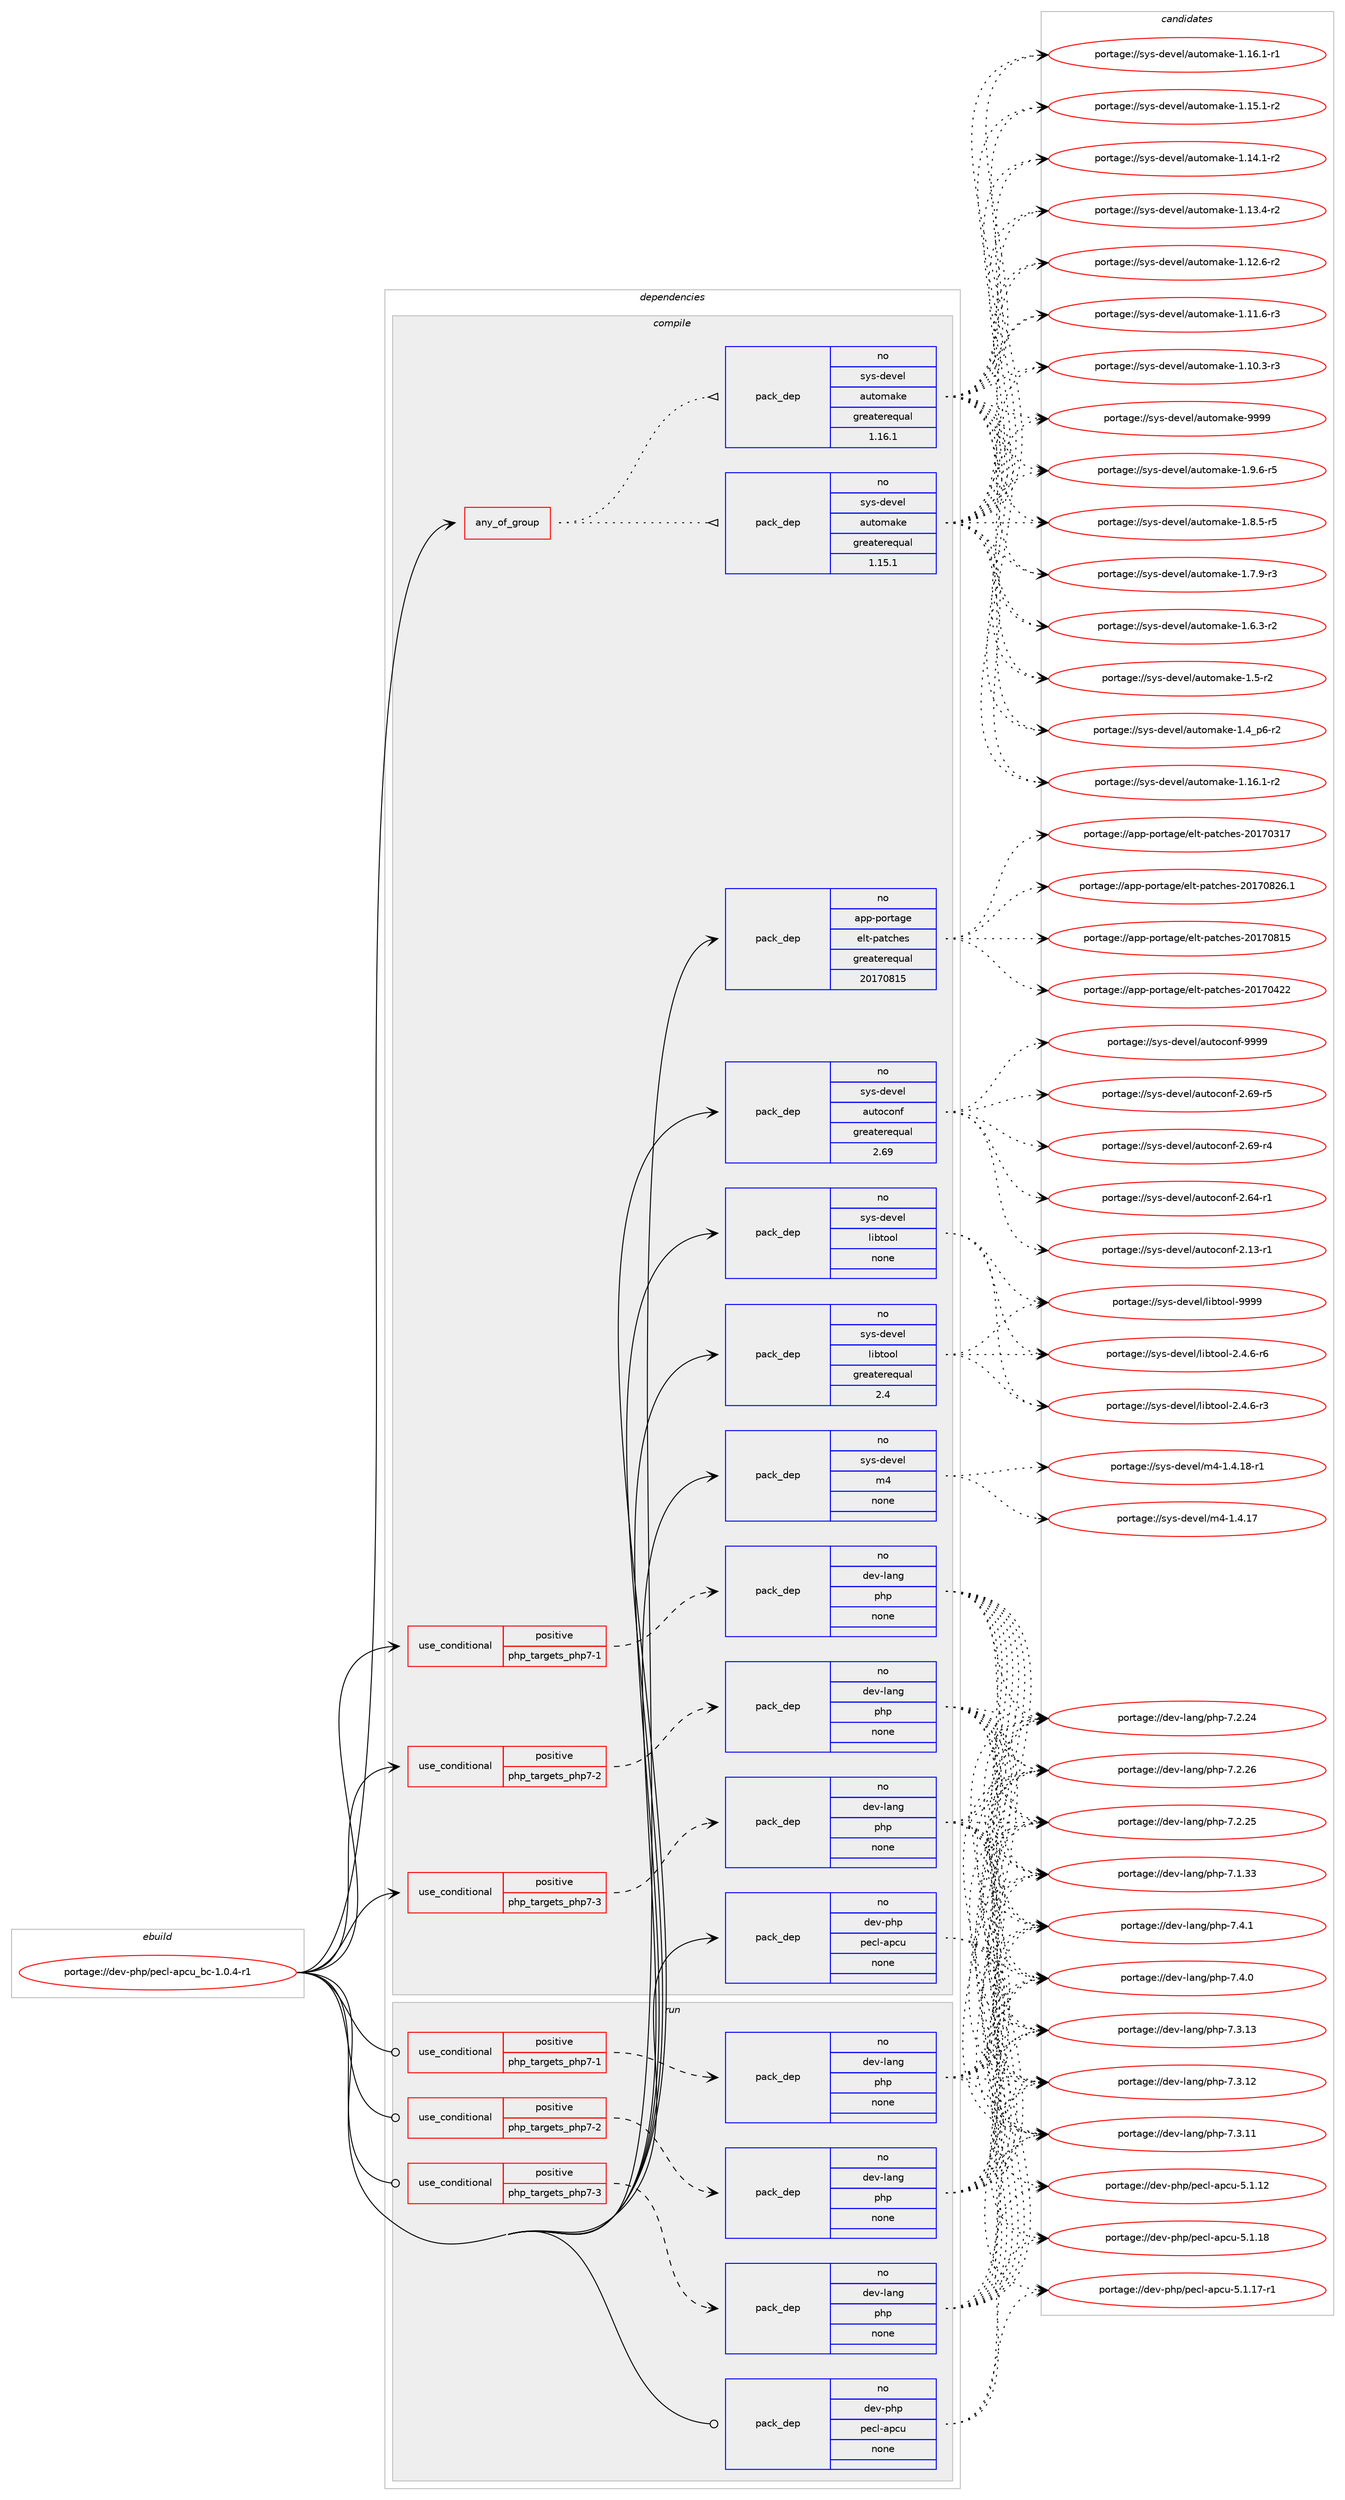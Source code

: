 digraph prolog {

# *************
# Graph options
# *************

newrank=true;
concentrate=true;
compound=true;
graph [rankdir=LR,fontname=Helvetica,fontsize=10,ranksep=1.5];#, ranksep=2.5, nodesep=0.2];
edge  [arrowhead=vee];
node  [fontname=Helvetica,fontsize=10];

# **********
# The ebuild
# **********

subgraph cluster_leftcol {
color=gray;
label=<<i>ebuild</i>>;
id [label="portage://dev-php/pecl-apcu_bc-1.0.4-r1", color=red, width=4, href="../dev-php/pecl-apcu_bc-1.0.4-r1.svg"];
}

# ****************
# The dependencies
# ****************

subgraph cluster_midcol {
color=gray;
label=<<i>dependencies</i>>;
subgraph cluster_compile {
fillcolor="#eeeeee";
style=filled;
label=<<i>compile</i>>;
subgraph any4818 {
dependency476988 [label=<<TABLE BORDER="0" CELLBORDER="1" CELLSPACING="0" CELLPADDING="4"><TR><TD CELLPADDING="10">any_of_group</TD></TR></TABLE>>, shape=none, color=red];subgraph pack351067 {
dependency476989 [label=<<TABLE BORDER="0" CELLBORDER="1" CELLSPACING="0" CELLPADDING="4" WIDTH="220"><TR><TD ROWSPAN="6" CELLPADDING="30">pack_dep</TD></TR><TR><TD WIDTH="110">no</TD></TR><TR><TD>sys-devel</TD></TR><TR><TD>automake</TD></TR><TR><TD>greaterequal</TD></TR><TR><TD>1.16.1</TD></TR></TABLE>>, shape=none, color=blue];
}
dependency476988:e -> dependency476989:w [weight=20,style="dotted",arrowhead="oinv"];
subgraph pack351068 {
dependency476990 [label=<<TABLE BORDER="0" CELLBORDER="1" CELLSPACING="0" CELLPADDING="4" WIDTH="220"><TR><TD ROWSPAN="6" CELLPADDING="30">pack_dep</TD></TR><TR><TD WIDTH="110">no</TD></TR><TR><TD>sys-devel</TD></TR><TR><TD>automake</TD></TR><TR><TD>greaterequal</TD></TR><TR><TD>1.15.1</TD></TR></TABLE>>, shape=none, color=blue];
}
dependency476988:e -> dependency476990:w [weight=20,style="dotted",arrowhead="oinv"];
}
id:e -> dependency476988:w [weight=20,style="solid",arrowhead="vee"];
subgraph cond120878 {
dependency476991 [label=<<TABLE BORDER="0" CELLBORDER="1" CELLSPACING="0" CELLPADDING="4"><TR><TD ROWSPAN="3" CELLPADDING="10">use_conditional</TD></TR><TR><TD>positive</TD></TR><TR><TD>php_targets_php7-1</TD></TR></TABLE>>, shape=none, color=red];
subgraph pack351069 {
dependency476992 [label=<<TABLE BORDER="0" CELLBORDER="1" CELLSPACING="0" CELLPADDING="4" WIDTH="220"><TR><TD ROWSPAN="6" CELLPADDING="30">pack_dep</TD></TR><TR><TD WIDTH="110">no</TD></TR><TR><TD>dev-lang</TD></TR><TR><TD>php</TD></TR><TR><TD>none</TD></TR><TR><TD></TD></TR></TABLE>>, shape=none, color=blue];
}
dependency476991:e -> dependency476992:w [weight=20,style="dashed",arrowhead="vee"];
}
id:e -> dependency476991:w [weight=20,style="solid",arrowhead="vee"];
subgraph cond120879 {
dependency476993 [label=<<TABLE BORDER="0" CELLBORDER="1" CELLSPACING="0" CELLPADDING="4"><TR><TD ROWSPAN="3" CELLPADDING="10">use_conditional</TD></TR><TR><TD>positive</TD></TR><TR><TD>php_targets_php7-2</TD></TR></TABLE>>, shape=none, color=red];
subgraph pack351070 {
dependency476994 [label=<<TABLE BORDER="0" CELLBORDER="1" CELLSPACING="0" CELLPADDING="4" WIDTH="220"><TR><TD ROWSPAN="6" CELLPADDING="30">pack_dep</TD></TR><TR><TD WIDTH="110">no</TD></TR><TR><TD>dev-lang</TD></TR><TR><TD>php</TD></TR><TR><TD>none</TD></TR><TR><TD></TD></TR></TABLE>>, shape=none, color=blue];
}
dependency476993:e -> dependency476994:w [weight=20,style="dashed",arrowhead="vee"];
}
id:e -> dependency476993:w [weight=20,style="solid",arrowhead="vee"];
subgraph cond120880 {
dependency476995 [label=<<TABLE BORDER="0" CELLBORDER="1" CELLSPACING="0" CELLPADDING="4"><TR><TD ROWSPAN="3" CELLPADDING="10">use_conditional</TD></TR><TR><TD>positive</TD></TR><TR><TD>php_targets_php7-3</TD></TR></TABLE>>, shape=none, color=red];
subgraph pack351071 {
dependency476996 [label=<<TABLE BORDER="0" CELLBORDER="1" CELLSPACING="0" CELLPADDING="4" WIDTH="220"><TR><TD ROWSPAN="6" CELLPADDING="30">pack_dep</TD></TR><TR><TD WIDTH="110">no</TD></TR><TR><TD>dev-lang</TD></TR><TR><TD>php</TD></TR><TR><TD>none</TD></TR><TR><TD></TD></TR></TABLE>>, shape=none, color=blue];
}
dependency476995:e -> dependency476996:w [weight=20,style="dashed",arrowhead="vee"];
}
id:e -> dependency476995:w [weight=20,style="solid",arrowhead="vee"];
subgraph pack351072 {
dependency476997 [label=<<TABLE BORDER="0" CELLBORDER="1" CELLSPACING="0" CELLPADDING="4" WIDTH="220"><TR><TD ROWSPAN="6" CELLPADDING="30">pack_dep</TD></TR><TR><TD WIDTH="110">no</TD></TR><TR><TD>app-portage</TD></TR><TR><TD>elt-patches</TD></TR><TR><TD>greaterequal</TD></TR><TR><TD>20170815</TD></TR></TABLE>>, shape=none, color=blue];
}
id:e -> dependency476997:w [weight=20,style="solid",arrowhead="vee"];
subgraph pack351073 {
dependency476998 [label=<<TABLE BORDER="0" CELLBORDER="1" CELLSPACING="0" CELLPADDING="4" WIDTH="220"><TR><TD ROWSPAN="6" CELLPADDING="30">pack_dep</TD></TR><TR><TD WIDTH="110">no</TD></TR><TR><TD>dev-php</TD></TR><TR><TD>pecl-apcu</TD></TR><TR><TD>none</TD></TR><TR><TD></TD></TR></TABLE>>, shape=none, color=blue];
}
id:e -> dependency476998:w [weight=20,style="solid",arrowhead="vee"];
subgraph pack351074 {
dependency476999 [label=<<TABLE BORDER="0" CELLBORDER="1" CELLSPACING="0" CELLPADDING="4" WIDTH="220"><TR><TD ROWSPAN="6" CELLPADDING="30">pack_dep</TD></TR><TR><TD WIDTH="110">no</TD></TR><TR><TD>sys-devel</TD></TR><TR><TD>autoconf</TD></TR><TR><TD>greaterequal</TD></TR><TR><TD>2.69</TD></TR></TABLE>>, shape=none, color=blue];
}
id:e -> dependency476999:w [weight=20,style="solid",arrowhead="vee"];
subgraph pack351075 {
dependency477000 [label=<<TABLE BORDER="0" CELLBORDER="1" CELLSPACING="0" CELLPADDING="4" WIDTH="220"><TR><TD ROWSPAN="6" CELLPADDING="30">pack_dep</TD></TR><TR><TD WIDTH="110">no</TD></TR><TR><TD>sys-devel</TD></TR><TR><TD>libtool</TD></TR><TR><TD>greaterequal</TD></TR><TR><TD>2.4</TD></TR></TABLE>>, shape=none, color=blue];
}
id:e -> dependency477000:w [weight=20,style="solid",arrowhead="vee"];
subgraph pack351076 {
dependency477001 [label=<<TABLE BORDER="0" CELLBORDER="1" CELLSPACING="0" CELLPADDING="4" WIDTH="220"><TR><TD ROWSPAN="6" CELLPADDING="30">pack_dep</TD></TR><TR><TD WIDTH="110">no</TD></TR><TR><TD>sys-devel</TD></TR><TR><TD>libtool</TD></TR><TR><TD>none</TD></TR><TR><TD></TD></TR></TABLE>>, shape=none, color=blue];
}
id:e -> dependency477001:w [weight=20,style="solid",arrowhead="vee"];
subgraph pack351077 {
dependency477002 [label=<<TABLE BORDER="0" CELLBORDER="1" CELLSPACING="0" CELLPADDING="4" WIDTH="220"><TR><TD ROWSPAN="6" CELLPADDING="30">pack_dep</TD></TR><TR><TD WIDTH="110">no</TD></TR><TR><TD>sys-devel</TD></TR><TR><TD>m4</TD></TR><TR><TD>none</TD></TR><TR><TD></TD></TR></TABLE>>, shape=none, color=blue];
}
id:e -> dependency477002:w [weight=20,style="solid",arrowhead="vee"];
}
subgraph cluster_compileandrun {
fillcolor="#eeeeee";
style=filled;
label=<<i>compile and run</i>>;
}
subgraph cluster_run {
fillcolor="#eeeeee";
style=filled;
label=<<i>run</i>>;
subgraph cond120881 {
dependency477003 [label=<<TABLE BORDER="0" CELLBORDER="1" CELLSPACING="0" CELLPADDING="4"><TR><TD ROWSPAN="3" CELLPADDING="10">use_conditional</TD></TR><TR><TD>positive</TD></TR><TR><TD>php_targets_php7-1</TD></TR></TABLE>>, shape=none, color=red];
subgraph pack351078 {
dependency477004 [label=<<TABLE BORDER="0" CELLBORDER="1" CELLSPACING="0" CELLPADDING="4" WIDTH="220"><TR><TD ROWSPAN="6" CELLPADDING="30">pack_dep</TD></TR><TR><TD WIDTH="110">no</TD></TR><TR><TD>dev-lang</TD></TR><TR><TD>php</TD></TR><TR><TD>none</TD></TR><TR><TD></TD></TR></TABLE>>, shape=none, color=blue];
}
dependency477003:e -> dependency477004:w [weight=20,style="dashed",arrowhead="vee"];
}
id:e -> dependency477003:w [weight=20,style="solid",arrowhead="odot"];
subgraph cond120882 {
dependency477005 [label=<<TABLE BORDER="0" CELLBORDER="1" CELLSPACING="0" CELLPADDING="4"><TR><TD ROWSPAN="3" CELLPADDING="10">use_conditional</TD></TR><TR><TD>positive</TD></TR><TR><TD>php_targets_php7-2</TD></TR></TABLE>>, shape=none, color=red];
subgraph pack351079 {
dependency477006 [label=<<TABLE BORDER="0" CELLBORDER="1" CELLSPACING="0" CELLPADDING="4" WIDTH="220"><TR><TD ROWSPAN="6" CELLPADDING="30">pack_dep</TD></TR><TR><TD WIDTH="110">no</TD></TR><TR><TD>dev-lang</TD></TR><TR><TD>php</TD></TR><TR><TD>none</TD></TR><TR><TD></TD></TR></TABLE>>, shape=none, color=blue];
}
dependency477005:e -> dependency477006:w [weight=20,style="dashed",arrowhead="vee"];
}
id:e -> dependency477005:w [weight=20,style="solid",arrowhead="odot"];
subgraph cond120883 {
dependency477007 [label=<<TABLE BORDER="0" CELLBORDER="1" CELLSPACING="0" CELLPADDING="4"><TR><TD ROWSPAN="3" CELLPADDING="10">use_conditional</TD></TR><TR><TD>positive</TD></TR><TR><TD>php_targets_php7-3</TD></TR></TABLE>>, shape=none, color=red];
subgraph pack351080 {
dependency477008 [label=<<TABLE BORDER="0" CELLBORDER="1" CELLSPACING="0" CELLPADDING="4" WIDTH="220"><TR><TD ROWSPAN="6" CELLPADDING="30">pack_dep</TD></TR><TR><TD WIDTH="110">no</TD></TR><TR><TD>dev-lang</TD></TR><TR><TD>php</TD></TR><TR><TD>none</TD></TR><TR><TD></TD></TR></TABLE>>, shape=none, color=blue];
}
dependency477007:e -> dependency477008:w [weight=20,style="dashed",arrowhead="vee"];
}
id:e -> dependency477007:w [weight=20,style="solid",arrowhead="odot"];
subgraph pack351081 {
dependency477009 [label=<<TABLE BORDER="0" CELLBORDER="1" CELLSPACING="0" CELLPADDING="4" WIDTH="220"><TR><TD ROWSPAN="6" CELLPADDING="30">pack_dep</TD></TR><TR><TD WIDTH="110">no</TD></TR><TR><TD>dev-php</TD></TR><TR><TD>pecl-apcu</TD></TR><TR><TD>none</TD></TR><TR><TD></TD></TR></TABLE>>, shape=none, color=blue];
}
id:e -> dependency477009:w [weight=20,style="solid",arrowhead="odot"];
}
}

# **************
# The candidates
# **************

subgraph cluster_choices {
rank=same;
color=gray;
label=<<i>candidates</i>>;

subgraph choice351067 {
color=black;
nodesep=1;
choice115121115451001011181011084797117116111109971071014557575757 [label="portage://sys-devel/automake-9999", color=red, width=4,href="../sys-devel/automake-9999.svg"];
choice115121115451001011181011084797117116111109971071014549465746544511453 [label="portage://sys-devel/automake-1.9.6-r5", color=red, width=4,href="../sys-devel/automake-1.9.6-r5.svg"];
choice115121115451001011181011084797117116111109971071014549465646534511453 [label="portage://sys-devel/automake-1.8.5-r5", color=red, width=4,href="../sys-devel/automake-1.8.5-r5.svg"];
choice115121115451001011181011084797117116111109971071014549465546574511451 [label="portage://sys-devel/automake-1.7.9-r3", color=red, width=4,href="../sys-devel/automake-1.7.9-r3.svg"];
choice115121115451001011181011084797117116111109971071014549465446514511450 [label="portage://sys-devel/automake-1.6.3-r2", color=red, width=4,href="../sys-devel/automake-1.6.3-r2.svg"];
choice11512111545100101118101108479711711611110997107101454946534511450 [label="portage://sys-devel/automake-1.5-r2", color=red, width=4,href="../sys-devel/automake-1.5-r2.svg"];
choice115121115451001011181011084797117116111109971071014549465295112544511450 [label="portage://sys-devel/automake-1.4_p6-r2", color=red, width=4,href="../sys-devel/automake-1.4_p6-r2.svg"];
choice11512111545100101118101108479711711611110997107101454946495446494511450 [label="portage://sys-devel/automake-1.16.1-r2", color=red, width=4,href="../sys-devel/automake-1.16.1-r2.svg"];
choice11512111545100101118101108479711711611110997107101454946495446494511449 [label="portage://sys-devel/automake-1.16.1-r1", color=red, width=4,href="../sys-devel/automake-1.16.1-r1.svg"];
choice11512111545100101118101108479711711611110997107101454946495346494511450 [label="portage://sys-devel/automake-1.15.1-r2", color=red, width=4,href="../sys-devel/automake-1.15.1-r2.svg"];
choice11512111545100101118101108479711711611110997107101454946495246494511450 [label="portage://sys-devel/automake-1.14.1-r2", color=red, width=4,href="../sys-devel/automake-1.14.1-r2.svg"];
choice11512111545100101118101108479711711611110997107101454946495146524511450 [label="portage://sys-devel/automake-1.13.4-r2", color=red, width=4,href="../sys-devel/automake-1.13.4-r2.svg"];
choice11512111545100101118101108479711711611110997107101454946495046544511450 [label="portage://sys-devel/automake-1.12.6-r2", color=red, width=4,href="../sys-devel/automake-1.12.6-r2.svg"];
choice11512111545100101118101108479711711611110997107101454946494946544511451 [label="portage://sys-devel/automake-1.11.6-r3", color=red, width=4,href="../sys-devel/automake-1.11.6-r3.svg"];
choice11512111545100101118101108479711711611110997107101454946494846514511451 [label="portage://sys-devel/automake-1.10.3-r3", color=red, width=4,href="../sys-devel/automake-1.10.3-r3.svg"];
dependency476989:e -> choice115121115451001011181011084797117116111109971071014557575757:w [style=dotted,weight="100"];
dependency476989:e -> choice115121115451001011181011084797117116111109971071014549465746544511453:w [style=dotted,weight="100"];
dependency476989:e -> choice115121115451001011181011084797117116111109971071014549465646534511453:w [style=dotted,weight="100"];
dependency476989:e -> choice115121115451001011181011084797117116111109971071014549465546574511451:w [style=dotted,weight="100"];
dependency476989:e -> choice115121115451001011181011084797117116111109971071014549465446514511450:w [style=dotted,weight="100"];
dependency476989:e -> choice11512111545100101118101108479711711611110997107101454946534511450:w [style=dotted,weight="100"];
dependency476989:e -> choice115121115451001011181011084797117116111109971071014549465295112544511450:w [style=dotted,weight="100"];
dependency476989:e -> choice11512111545100101118101108479711711611110997107101454946495446494511450:w [style=dotted,weight="100"];
dependency476989:e -> choice11512111545100101118101108479711711611110997107101454946495446494511449:w [style=dotted,weight="100"];
dependency476989:e -> choice11512111545100101118101108479711711611110997107101454946495346494511450:w [style=dotted,weight="100"];
dependency476989:e -> choice11512111545100101118101108479711711611110997107101454946495246494511450:w [style=dotted,weight="100"];
dependency476989:e -> choice11512111545100101118101108479711711611110997107101454946495146524511450:w [style=dotted,weight="100"];
dependency476989:e -> choice11512111545100101118101108479711711611110997107101454946495046544511450:w [style=dotted,weight="100"];
dependency476989:e -> choice11512111545100101118101108479711711611110997107101454946494946544511451:w [style=dotted,weight="100"];
dependency476989:e -> choice11512111545100101118101108479711711611110997107101454946494846514511451:w [style=dotted,weight="100"];
}
subgraph choice351068 {
color=black;
nodesep=1;
choice115121115451001011181011084797117116111109971071014557575757 [label="portage://sys-devel/automake-9999", color=red, width=4,href="../sys-devel/automake-9999.svg"];
choice115121115451001011181011084797117116111109971071014549465746544511453 [label="portage://sys-devel/automake-1.9.6-r5", color=red, width=4,href="../sys-devel/automake-1.9.6-r5.svg"];
choice115121115451001011181011084797117116111109971071014549465646534511453 [label="portage://sys-devel/automake-1.8.5-r5", color=red, width=4,href="../sys-devel/automake-1.8.5-r5.svg"];
choice115121115451001011181011084797117116111109971071014549465546574511451 [label="portage://sys-devel/automake-1.7.9-r3", color=red, width=4,href="../sys-devel/automake-1.7.9-r3.svg"];
choice115121115451001011181011084797117116111109971071014549465446514511450 [label="portage://sys-devel/automake-1.6.3-r2", color=red, width=4,href="../sys-devel/automake-1.6.3-r2.svg"];
choice11512111545100101118101108479711711611110997107101454946534511450 [label="portage://sys-devel/automake-1.5-r2", color=red, width=4,href="../sys-devel/automake-1.5-r2.svg"];
choice115121115451001011181011084797117116111109971071014549465295112544511450 [label="portage://sys-devel/automake-1.4_p6-r2", color=red, width=4,href="../sys-devel/automake-1.4_p6-r2.svg"];
choice11512111545100101118101108479711711611110997107101454946495446494511450 [label="portage://sys-devel/automake-1.16.1-r2", color=red, width=4,href="../sys-devel/automake-1.16.1-r2.svg"];
choice11512111545100101118101108479711711611110997107101454946495446494511449 [label="portage://sys-devel/automake-1.16.1-r1", color=red, width=4,href="../sys-devel/automake-1.16.1-r1.svg"];
choice11512111545100101118101108479711711611110997107101454946495346494511450 [label="portage://sys-devel/automake-1.15.1-r2", color=red, width=4,href="../sys-devel/automake-1.15.1-r2.svg"];
choice11512111545100101118101108479711711611110997107101454946495246494511450 [label="portage://sys-devel/automake-1.14.1-r2", color=red, width=4,href="../sys-devel/automake-1.14.1-r2.svg"];
choice11512111545100101118101108479711711611110997107101454946495146524511450 [label="portage://sys-devel/automake-1.13.4-r2", color=red, width=4,href="../sys-devel/automake-1.13.4-r2.svg"];
choice11512111545100101118101108479711711611110997107101454946495046544511450 [label="portage://sys-devel/automake-1.12.6-r2", color=red, width=4,href="../sys-devel/automake-1.12.6-r2.svg"];
choice11512111545100101118101108479711711611110997107101454946494946544511451 [label="portage://sys-devel/automake-1.11.6-r3", color=red, width=4,href="../sys-devel/automake-1.11.6-r3.svg"];
choice11512111545100101118101108479711711611110997107101454946494846514511451 [label="portage://sys-devel/automake-1.10.3-r3", color=red, width=4,href="../sys-devel/automake-1.10.3-r3.svg"];
dependency476990:e -> choice115121115451001011181011084797117116111109971071014557575757:w [style=dotted,weight="100"];
dependency476990:e -> choice115121115451001011181011084797117116111109971071014549465746544511453:w [style=dotted,weight="100"];
dependency476990:e -> choice115121115451001011181011084797117116111109971071014549465646534511453:w [style=dotted,weight="100"];
dependency476990:e -> choice115121115451001011181011084797117116111109971071014549465546574511451:w [style=dotted,weight="100"];
dependency476990:e -> choice115121115451001011181011084797117116111109971071014549465446514511450:w [style=dotted,weight="100"];
dependency476990:e -> choice11512111545100101118101108479711711611110997107101454946534511450:w [style=dotted,weight="100"];
dependency476990:e -> choice115121115451001011181011084797117116111109971071014549465295112544511450:w [style=dotted,weight="100"];
dependency476990:e -> choice11512111545100101118101108479711711611110997107101454946495446494511450:w [style=dotted,weight="100"];
dependency476990:e -> choice11512111545100101118101108479711711611110997107101454946495446494511449:w [style=dotted,weight="100"];
dependency476990:e -> choice11512111545100101118101108479711711611110997107101454946495346494511450:w [style=dotted,weight="100"];
dependency476990:e -> choice11512111545100101118101108479711711611110997107101454946495246494511450:w [style=dotted,weight="100"];
dependency476990:e -> choice11512111545100101118101108479711711611110997107101454946495146524511450:w [style=dotted,weight="100"];
dependency476990:e -> choice11512111545100101118101108479711711611110997107101454946495046544511450:w [style=dotted,weight="100"];
dependency476990:e -> choice11512111545100101118101108479711711611110997107101454946494946544511451:w [style=dotted,weight="100"];
dependency476990:e -> choice11512111545100101118101108479711711611110997107101454946494846514511451:w [style=dotted,weight="100"];
}
subgraph choice351069 {
color=black;
nodesep=1;
choice100101118451089711010347112104112455546524649 [label="portage://dev-lang/php-7.4.1", color=red, width=4,href="../dev-lang/php-7.4.1.svg"];
choice100101118451089711010347112104112455546524648 [label="portage://dev-lang/php-7.4.0", color=red, width=4,href="../dev-lang/php-7.4.0.svg"];
choice10010111845108971101034711210411245554651464951 [label="portage://dev-lang/php-7.3.13", color=red, width=4,href="../dev-lang/php-7.3.13.svg"];
choice10010111845108971101034711210411245554651464950 [label="portage://dev-lang/php-7.3.12", color=red, width=4,href="../dev-lang/php-7.3.12.svg"];
choice10010111845108971101034711210411245554651464949 [label="portage://dev-lang/php-7.3.11", color=red, width=4,href="../dev-lang/php-7.3.11.svg"];
choice10010111845108971101034711210411245554650465054 [label="portage://dev-lang/php-7.2.26", color=red, width=4,href="../dev-lang/php-7.2.26.svg"];
choice10010111845108971101034711210411245554650465053 [label="portage://dev-lang/php-7.2.25", color=red, width=4,href="../dev-lang/php-7.2.25.svg"];
choice10010111845108971101034711210411245554650465052 [label="portage://dev-lang/php-7.2.24", color=red, width=4,href="../dev-lang/php-7.2.24.svg"];
choice10010111845108971101034711210411245554649465151 [label="portage://dev-lang/php-7.1.33", color=red, width=4,href="../dev-lang/php-7.1.33.svg"];
dependency476992:e -> choice100101118451089711010347112104112455546524649:w [style=dotted,weight="100"];
dependency476992:e -> choice100101118451089711010347112104112455546524648:w [style=dotted,weight="100"];
dependency476992:e -> choice10010111845108971101034711210411245554651464951:w [style=dotted,weight="100"];
dependency476992:e -> choice10010111845108971101034711210411245554651464950:w [style=dotted,weight="100"];
dependency476992:e -> choice10010111845108971101034711210411245554651464949:w [style=dotted,weight="100"];
dependency476992:e -> choice10010111845108971101034711210411245554650465054:w [style=dotted,weight="100"];
dependency476992:e -> choice10010111845108971101034711210411245554650465053:w [style=dotted,weight="100"];
dependency476992:e -> choice10010111845108971101034711210411245554650465052:w [style=dotted,weight="100"];
dependency476992:e -> choice10010111845108971101034711210411245554649465151:w [style=dotted,weight="100"];
}
subgraph choice351070 {
color=black;
nodesep=1;
choice100101118451089711010347112104112455546524649 [label="portage://dev-lang/php-7.4.1", color=red, width=4,href="../dev-lang/php-7.4.1.svg"];
choice100101118451089711010347112104112455546524648 [label="portage://dev-lang/php-7.4.0", color=red, width=4,href="../dev-lang/php-7.4.0.svg"];
choice10010111845108971101034711210411245554651464951 [label="portage://dev-lang/php-7.3.13", color=red, width=4,href="../dev-lang/php-7.3.13.svg"];
choice10010111845108971101034711210411245554651464950 [label="portage://dev-lang/php-7.3.12", color=red, width=4,href="../dev-lang/php-7.3.12.svg"];
choice10010111845108971101034711210411245554651464949 [label="portage://dev-lang/php-7.3.11", color=red, width=4,href="../dev-lang/php-7.3.11.svg"];
choice10010111845108971101034711210411245554650465054 [label="portage://dev-lang/php-7.2.26", color=red, width=4,href="../dev-lang/php-7.2.26.svg"];
choice10010111845108971101034711210411245554650465053 [label="portage://dev-lang/php-7.2.25", color=red, width=4,href="../dev-lang/php-7.2.25.svg"];
choice10010111845108971101034711210411245554650465052 [label="portage://dev-lang/php-7.2.24", color=red, width=4,href="../dev-lang/php-7.2.24.svg"];
choice10010111845108971101034711210411245554649465151 [label="portage://dev-lang/php-7.1.33", color=red, width=4,href="../dev-lang/php-7.1.33.svg"];
dependency476994:e -> choice100101118451089711010347112104112455546524649:w [style=dotted,weight="100"];
dependency476994:e -> choice100101118451089711010347112104112455546524648:w [style=dotted,weight="100"];
dependency476994:e -> choice10010111845108971101034711210411245554651464951:w [style=dotted,weight="100"];
dependency476994:e -> choice10010111845108971101034711210411245554651464950:w [style=dotted,weight="100"];
dependency476994:e -> choice10010111845108971101034711210411245554651464949:w [style=dotted,weight="100"];
dependency476994:e -> choice10010111845108971101034711210411245554650465054:w [style=dotted,weight="100"];
dependency476994:e -> choice10010111845108971101034711210411245554650465053:w [style=dotted,weight="100"];
dependency476994:e -> choice10010111845108971101034711210411245554650465052:w [style=dotted,weight="100"];
dependency476994:e -> choice10010111845108971101034711210411245554649465151:w [style=dotted,weight="100"];
}
subgraph choice351071 {
color=black;
nodesep=1;
choice100101118451089711010347112104112455546524649 [label="portage://dev-lang/php-7.4.1", color=red, width=4,href="../dev-lang/php-7.4.1.svg"];
choice100101118451089711010347112104112455546524648 [label="portage://dev-lang/php-7.4.0", color=red, width=4,href="../dev-lang/php-7.4.0.svg"];
choice10010111845108971101034711210411245554651464951 [label="portage://dev-lang/php-7.3.13", color=red, width=4,href="../dev-lang/php-7.3.13.svg"];
choice10010111845108971101034711210411245554651464950 [label="portage://dev-lang/php-7.3.12", color=red, width=4,href="../dev-lang/php-7.3.12.svg"];
choice10010111845108971101034711210411245554651464949 [label="portage://dev-lang/php-7.3.11", color=red, width=4,href="../dev-lang/php-7.3.11.svg"];
choice10010111845108971101034711210411245554650465054 [label="portage://dev-lang/php-7.2.26", color=red, width=4,href="../dev-lang/php-7.2.26.svg"];
choice10010111845108971101034711210411245554650465053 [label="portage://dev-lang/php-7.2.25", color=red, width=4,href="../dev-lang/php-7.2.25.svg"];
choice10010111845108971101034711210411245554650465052 [label="portage://dev-lang/php-7.2.24", color=red, width=4,href="../dev-lang/php-7.2.24.svg"];
choice10010111845108971101034711210411245554649465151 [label="portage://dev-lang/php-7.1.33", color=red, width=4,href="../dev-lang/php-7.1.33.svg"];
dependency476996:e -> choice100101118451089711010347112104112455546524649:w [style=dotted,weight="100"];
dependency476996:e -> choice100101118451089711010347112104112455546524648:w [style=dotted,weight="100"];
dependency476996:e -> choice10010111845108971101034711210411245554651464951:w [style=dotted,weight="100"];
dependency476996:e -> choice10010111845108971101034711210411245554651464950:w [style=dotted,weight="100"];
dependency476996:e -> choice10010111845108971101034711210411245554651464949:w [style=dotted,weight="100"];
dependency476996:e -> choice10010111845108971101034711210411245554650465054:w [style=dotted,weight="100"];
dependency476996:e -> choice10010111845108971101034711210411245554650465053:w [style=dotted,weight="100"];
dependency476996:e -> choice10010111845108971101034711210411245554650465052:w [style=dotted,weight="100"];
dependency476996:e -> choice10010111845108971101034711210411245554649465151:w [style=dotted,weight="100"];
}
subgraph choice351072 {
color=black;
nodesep=1;
choice971121124511211111411697103101471011081164511297116991041011154550484955485650544649 [label="portage://app-portage/elt-patches-20170826.1", color=red, width=4,href="../app-portage/elt-patches-20170826.1.svg"];
choice97112112451121111141169710310147101108116451129711699104101115455048495548564953 [label="portage://app-portage/elt-patches-20170815", color=red, width=4,href="../app-portage/elt-patches-20170815.svg"];
choice97112112451121111141169710310147101108116451129711699104101115455048495548525050 [label="portage://app-portage/elt-patches-20170422", color=red, width=4,href="../app-portage/elt-patches-20170422.svg"];
choice97112112451121111141169710310147101108116451129711699104101115455048495548514955 [label="portage://app-portage/elt-patches-20170317", color=red, width=4,href="../app-portage/elt-patches-20170317.svg"];
dependency476997:e -> choice971121124511211111411697103101471011081164511297116991041011154550484955485650544649:w [style=dotted,weight="100"];
dependency476997:e -> choice97112112451121111141169710310147101108116451129711699104101115455048495548564953:w [style=dotted,weight="100"];
dependency476997:e -> choice97112112451121111141169710310147101108116451129711699104101115455048495548525050:w [style=dotted,weight="100"];
dependency476997:e -> choice97112112451121111141169710310147101108116451129711699104101115455048495548514955:w [style=dotted,weight="100"];
}
subgraph choice351073 {
color=black;
nodesep=1;
choice10010111845112104112471121019910845971129911745534649464956 [label="portage://dev-php/pecl-apcu-5.1.18", color=red, width=4,href="../dev-php/pecl-apcu-5.1.18.svg"];
choice100101118451121041124711210199108459711299117455346494649554511449 [label="portage://dev-php/pecl-apcu-5.1.17-r1", color=red, width=4,href="../dev-php/pecl-apcu-5.1.17-r1.svg"];
choice10010111845112104112471121019910845971129911745534649464950 [label="portage://dev-php/pecl-apcu-5.1.12", color=red, width=4,href="../dev-php/pecl-apcu-5.1.12.svg"];
dependency476998:e -> choice10010111845112104112471121019910845971129911745534649464956:w [style=dotted,weight="100"];
dependency476998:e -> choice100101118451121041124711210199108459711299117455346494649554511449:w [style=dotted,weight="100"];
dependency476998:e -> choice10010111845112104112471121019910845971129911745534649464950:w [style=dotted,weight="100"];
}
subgraph choice351074 {
color=black;
nodesep=1;
choice115121115451001011181011084797117116111991111101024557575757 [label="portage://sys-devel/autoconf-9999", color=red, width=4,href="../sys-devel/autoconf-9999.svg"];
choice1151211154510010111810110847971171161119911111010245504654574511453 [label="portage://sys-devel/autoconf-2.69-r5", color=red, width=4,href="../sys-devel/autoconf-2.69-r5.svg"];
choice1151211154510010111810110847971171161119911111010245504654574511452 [label="portage://sys-devel/autoconf-2.69-r4", color=red, width=4,href="../sys-devel/autoconf-2.69-r4.svg"];
choice1151211154510010111810110847971171161119911111010245504654524511449 [label="portage://sys-devel/autoconf-2.64-r1", color=red, width=4,href="../sys-devel/autoconf-2.64-r1.svg"];
choice1151211154510010111810110847971171161119911111010245504649514511449 [label="portage://sys-devel/autoconf-2.13-r1", color=red, width=4,href="../sys-devel/autoconf-2.13-r1.svg"];
dependency476999:e -> choice115121115451001011181011084797117116111991111101024557575757:w [style=dotted,weight="100"];
dependency476999:e -> choice1151211154510010111810110847971171161119911111010245504654574511453:w [style=dotted,weight="100"];
dependency476999:e -> choice1151211154510010111810110847971171161119911111010245504654574511452:w [style=dotted,weight="100"];
dependency476999:e -> choice1151211154510010111810110847971171161119911111010245504654524511449:w [style=dotted,weight="100"];
dependency476999:e -> choice1151211154510010111810110847971171161119911111010245504649514511449:w [style=dotted,weight="100"];
}
subgraph choice351075 {
color=black;
nodesep=1;
choice1151211154510010111810110847108105981161111111084557575757 [label="portage://sys-devel/libtool-9999", color=red, width=4,href="../sys-devel/libtool-9999.svg"];
choice1151211154510010111810110847108105981161111111084550465246544511454 [label="portage://sys-devel/libtool-2.4.6-r6", color=red, width=4,href="../sys-devel/libtool-2.4.6-r6.svg"];
choice1151211154510010111810110847108105981161111111084550465246544511451 [label="portage://sys-devel/libtool-2.4.6-r3", color=red, width=4,href="../sys-devel/libtool-2.4.6-r3.svg"];
dependency477000:e -> choice1151211154510010111810110847108105981161111111084557575757:w [style=dotted,weight="100"];
dependency477000:e -> choice1151211154510010111810110847108105981161111111084550465246544511454:w [style=dotted,weight="100"];
dependency477000:e -> choice1151211154510010111810110847108105981161111111084550465246544511451:w [style=dotted,weight="100"];
}
subgraph choice351076 {
color=black;
nodesep=1;
choice1151211154510010111810110847108105981161111111084557575757 [label="portage://sys-devel/libtool-9999", color=red, width=4,href="../sys-devel/libtool-9999.svg"];
choice1151211154510010111810110847108105981161111111084550465246544511454 [label="portage://sys-devel/libtool-2.4.6-r6", color=red, width=4,href="../sys-devel/libtool-2.4.6-r6.svg"];
choice1151211154510010111810110847108105981161111111084550465246544511451 [label="portage://sys-devel/libtool-2.4.6-r3", color=red, width=4,href="../sys-devel/libtool-2.4.6-r3.svg"];
dependency477001:e -> choice1151211154510010111810110847108105981161111111084557575757:w [style=dotted,weight="100"];
dependency477001:e -> choice1151211154510010111810110847108105981161111111084550465246544511454:w [style=dotted,weight="100"];
dependency477001:e -> choice1151211154510010111810110847108105981161111111084550465246544511451:w [style=dotted,weight="100"];
}
subgraph choice351077 {
color=black;
nodesep=1;
choice115121115451001011181011084710952454946524649564511449 [label="portage://sys-devel/m4-1.4.18-r1", color=red, width=4,href="../sys-devel/m4-1.4.18-r1.svg"];
choice11512111545100101118101108471095245494652464955 [label="portage://sys-devel/m4-1.4.17", color=red, width=4,href="../sys-devel/m4-1.4.17.svg"];
dependency477002:e -> choice115121115451001011181011084710952454946524649564511449:w [style=dotted,weight="100"];
dependency477002:e -> choice11512111545100101118101108471095245494652464955:w [style=dotted,weight="100"];
}
subgraph choice351078 {
color=black;
nodesep=1;
choice100101118451089711010347112104112455546524649 [label="portage://dev-lang/php-7.4.1", color=red, width=4,href="../dev-lang/php-7.4.1.svg"];
choice100101118451089711010347112104112455546524648 [label="portage://dev-lang/php-7.4.0", color=red, width=4,href="../dev-lang/php-7.4.0.svg"];
choice10010111845108971101034711210411245554651464951 [label="portage://dev-lang/php-7.3.13", color=red, width=4,href="../dev-lang/php-7.3.13.svg"];
choice10010111845108971101034711210411245554651464950 [label="portage://dev-lang/php-7.3.12", color=red, width=4,href="../dev-lang/php-7.3.12.svg"];
choice10010111845108971101034711210411245554651464949 [label="portage://dev-lang/php-7.3.11", color=red, width=4,href="../dev-lang/php-7.3.11.svg"];
choice10010111845108971101034711210411245554650465054 [label="portage://dev-lang/php-7.2.26", color=red, width=4,href="../dev-lang/php-7.2.26.svg"];
choice10010111845108971101034711210411245554650465053 [label="portage://dev-lang/php-7.2.25", color=red, width=4,href="../dev-lang/php-7.2.25.svg"];
choice10010111845108971101034711210411245554650465052 [label="portage://dev-lang/php-7.2.24", color=red, width=4,href="../dev-lang/php-7.2.24.svg"];
choice10010111845108971101034711210411245554649465151 [label="portage://dev-lang/php-7.1.33", color=red, width=4,href="../dev-lang/php-7.1.33.svg"];
dependency477004:e -> choice100101118451089711010347112104112455546524649:w [style=dotted,weight="100"];
dependency477004:e -> choice100101118451089711010347112104112455546524648:w [style=dotted,weight="100"];
dependency477004:e -> choice10010111845108971101034711210411245554651464951:w [style=dotted,weight="100"];
dependency477004:e -> choice10010111845108971101034711210411245554651464950:w [style=dotted,weight="100"];
dependency477004:e -> choice10010111845108971101034711210411245554651464949:w [style=dotted,weight="100"];
dependency477004:e -> choice10010111845108971101034711210411245554650465054:w [style=dotted,weight="100"];
dependency477004:e -> choice10010111845108971101034711210411245554650465053:w [style=dotted,weight="100"];
dependency477004:e -> choice10010111845108971101034711210411245554650465052:w [style=dotted,weight="100"];
dependency477004:e -> choice10010111845108971101034711210411245554649465151:w [style=dotted,weight="100"];
}
subgraph choice351079 {
color=black;
nodesep=1;
choice100101118451089711010347112104112455546524649 [label="portage://dev-lang/php-7.4.1", color=red, width=4,href="../dev-lang/php-7.4.1.svg"];
choice100101118451089711010347112104112455546524648 [label="portage://dev-lang/php-7.4.0", color=red, width=4,href="../dev-lang/php-7.4.0.svg"];
choice10010111845108971101034711210411245554651464951 [label="portage://dev-lang/php-7.3.13", color=red, width=4,href="../dev-lang/php-7.3.13.svg"];
choice10010111845108971101034711210411245554651464950 [label="portage://dev-lang/php-7.3.12", color=red, width=4,href="../dev-lang/php-7.3.12.svg"];
choice10010111845108971101034711210411245554651464949 [label="portage://dev-lang/php-7.3.11", color=red, width=4,href="../dev-lang/php-7.3.11.svg"];
choice10010111845108971101034711210411245554650465054 [label="portage://dev-lang/php-7.2.26", color=red, width=4,href="../dev-lang/php-7.2.26.svg"];
choice10010111845108971101034711210411245554650465053 [label="portage://dev-lang/php-7.2.25", color=red, width=4,href="../dev-lang/php-7.2.25.svg"];
choice10010111845108971101034711210411245554650465052 [label="portage://dev-lang/php-7.2.24", color=red, width=4,href="../dev-lang/php-7.2.24.svg"];
choice10010111845108971101034711210411245554649465151 [label="portage://dev-lang/php-7.1.33", color=red, width=4,href="../dev-lang/php-7.1.33.svg"];
dependency477006:e -> choice100101118451089711010347112104112455546524649:w [style=dotted,weight="100"];
dependency477006:e -> choice100101118451089711010347112104112455546524648:w [style=dotted,weight="100"];
dependency477006:e -> choice10010111845108971101034711210411245554651464951:w [style=dotted,weight="100"];
dependency477006:e -> choice10010111845108971101034711210411245554651464950:w [style=dotted,weight="100"];
dependency477006:e -> choice10010111845108971101034711210411245554651464949:w [style=dotted,weight="100"];
dependency477006:e -> choice10010111845108971101034711210411245554650465054:w [style=dotted,weight="100"];
dependency477006:e -> choice10010111845108971101034711210411245554650465053:w [style=dotted,weight="100"];
dependency477006:e -> choice10010111845108971101034711210411245554650465052:w [style=dotted,weight="100"];
dependency477006:e -> choice10010111845108971101034711210411245554649465151:w [style=dotted,weight="100"];
}
subgraph choice351080 {
color=black;
nodesep=1;
choice100101118451089711010347112104112455546524649 [label="portage://dev-lang/php-7.4.1", color=red, width=4,href="../dev-lang/php-7.4.1.svg"];
choice100101118451089711010347112104112455546524648 [label="portage://dev-lang/php-7.4.0", color=red, width=4,href="../dev-lang/php-7.4.0.svg"];
choice10010111845108971101034711210411245554651464951 [label="portage://dev-lang/php-7.3.13", color=red, width=4,href="../dev-lang/php-7.3.13.svg"];
choice10010111845108971101034711210411245554651464950 [label="portage://dev-lang/php-7.3.12", color=red, width=4,href="../dev-lang/php-7.3.12.svg"];
choice10010111845108971101034711210411245554651464949 [label="portage://dev-lang/php-7.3.11", color=red, width=4,href="../dev-lang/php-7.3.11.svg"];
choice10010111845108971101034711210411245554650465054 [label="portage://dev-lang/php-7.2.26", color=red, width=4,href="../dev-lang/php-7.2.26.svg"];
choice10010111845108971101034711210411245554650465053 [label="portage://dev-lang/php-7.2.25", color=red, width=4,href="../dev-lang/php-7.2.25.svg"];
choice10010111845108971101034711210411245554650465052 [label="portage://dev-lang/php-7.2.24", color=red, width=4,href="../dev-lang/php-7.2.24.svg"];
choice10010111845108971101034711210411245554649465151 [label="portage://dev-lang/php-7.1.33", color=red, width=4,href="../dev-lang/php-7.1.33.svg"];
dependency477008:e -> choice100101118451089711010347112104112455546524649:w [style=dotted,weight="100"];
dependency477008:e -> choice100101118451089711010347112104112455546524648:w [style=dotted,weight="100"];
dependency477008:e -> choice10010111845108971101034711210411245554651464951:w [style=dotted,weight="100"];
dependency477008:e -> choice10010111845108971101034711210411245554651464950:w [style=dotted,weight="100"];
dependency477008:e -> choice10010111845108971101034711210411245554651464949:w [style=dotted,weight="100"];
dependency477008:e -> choice10010111845108971101034711210411245554650465054:w [style=dotted,weight="100"];
dependency477008:e -> choice10010111845108971101034711210411245554650465053:w [style=dotted,weight="100"];
dependency477008:e -> choice10010111845108971101034711210411245554650465052:w [style=dotted,weight="100"];
dependency477008:e -> choice10010111845108971101034711210411245554649465151:w [style=dotted,weight="100"];
}
subgraph choice351081 {
color=black;
nodesep=1;
choice10010111845112104112471121019910845971129911745534649464956 [label="portage://dev-php/pecl-apcu-5.1.18", color=red, width=4,href="../dev-php/pecl-apcu-5.1.18.svg"];
choice100101118451121041124711210199108459711299117455346494649554511449 [label="portage://dev-php/pecl-apcu-5.1.17-r1", color=red, width=4,href="../dev-php/pecl-apcu-5.1.17-r1.svg"];
choice10010111845112104112471121019910845971129911745534649464950 [label="portage://dev-php/pecl-apcu-5.1.12", color=red, width=4,href="../dev-php/pecl-apcu-5.1.12.svg"];
dependency477009:e -> choice10010111845112104112471121019910845971129911745534649464956:w [style=dotted,weight="100"];
dependency477009:e -> choice100101118451121041124711210199108459711299117455346494649554511449:w [style=dotted,weight="100"];
dependency477009:e -> choice10010111845112104112471121019910845971129911745534649464950:w [style=dotted,weight="100"];
}
}

}
